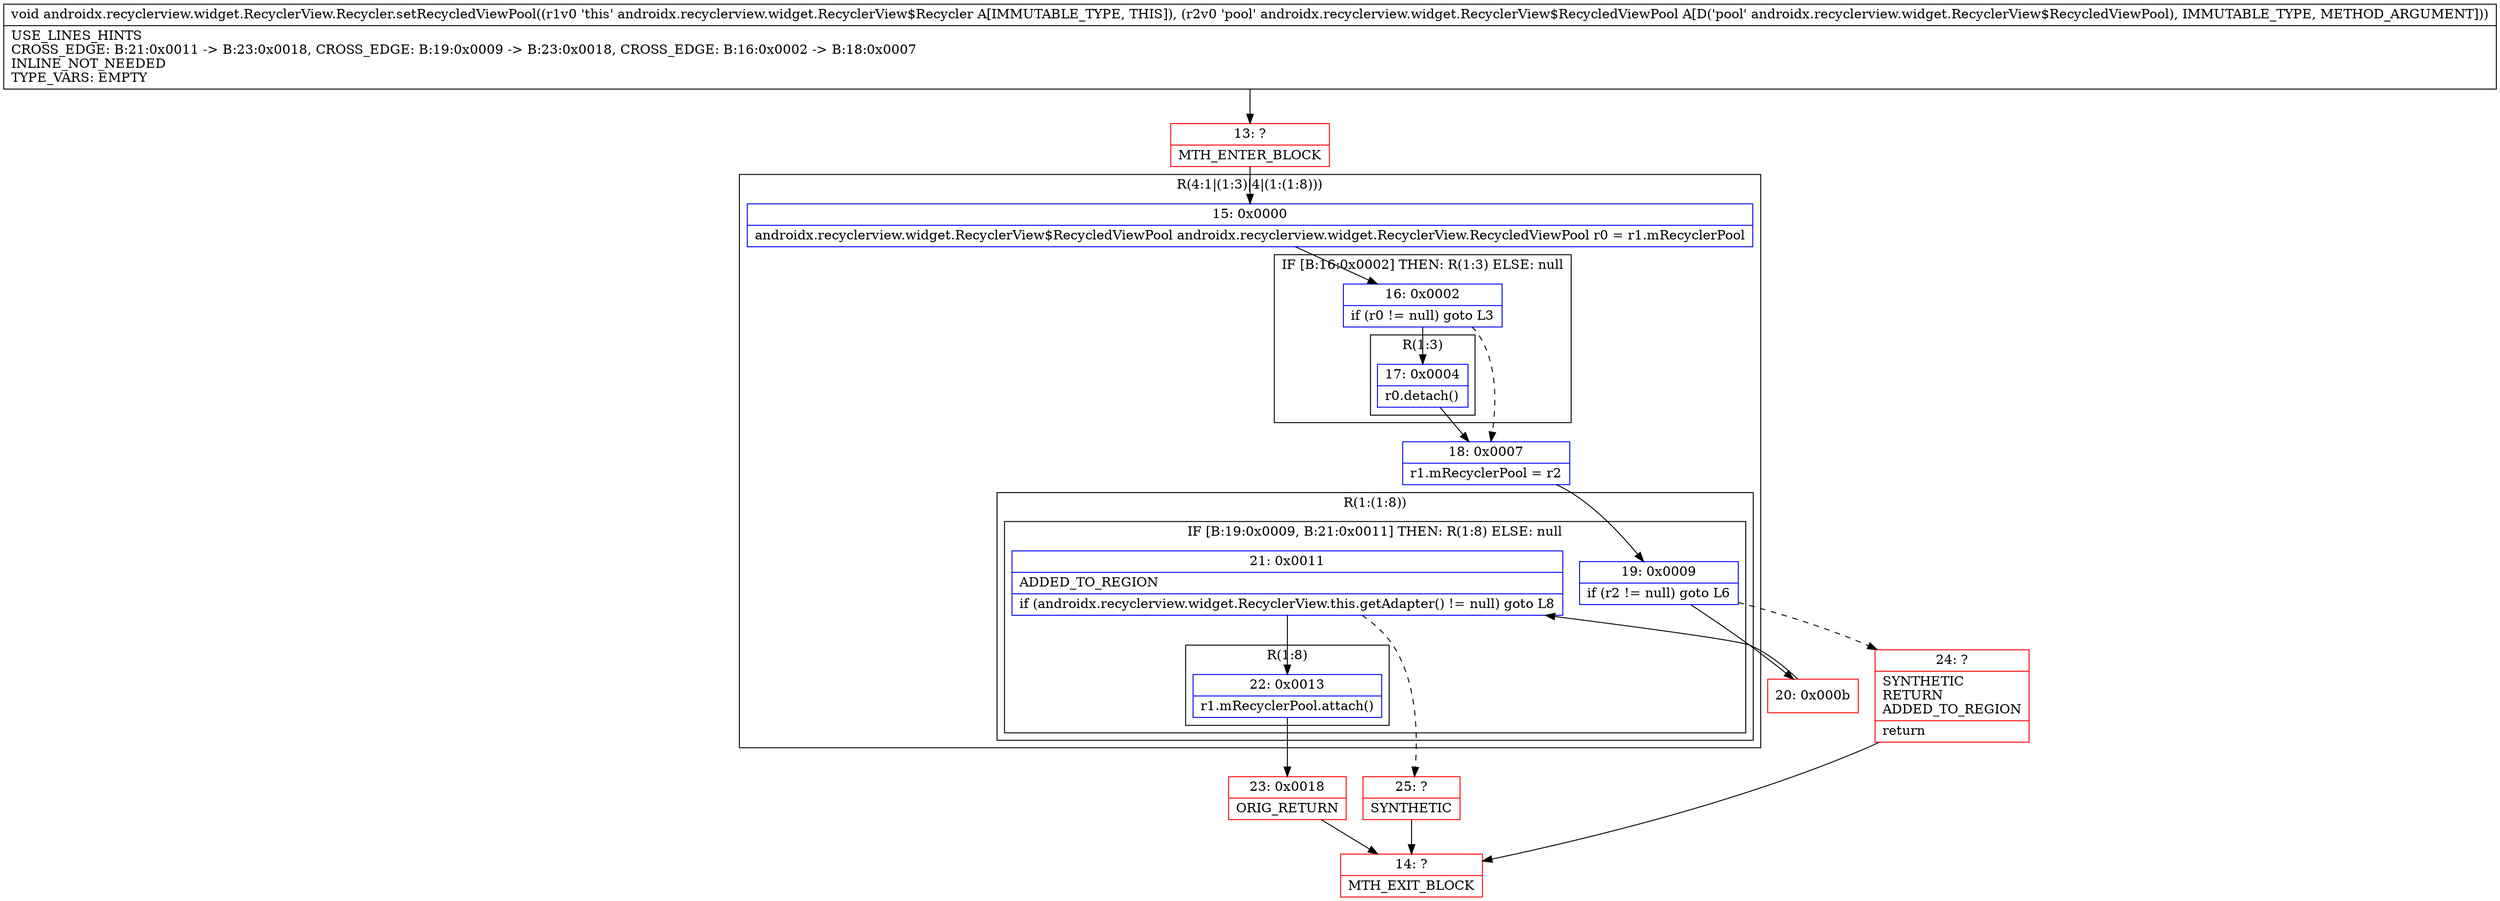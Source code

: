 digraph "CFG forandroidx.recyclerview.widget.RecyclerView.Recycler.setRecycledViewPool(Landroidx\/recyclerview\/widget\/RecyclerView$RecycledViewPool;)V" {
subgraph cluster_Region_1991518420 {
label = "R(4:1|(1:3)|4|(1:(1:8)))";
node [shape=record,color=blue];
Node_15 [shape=record,label="{15\:\ 0x0000|androidx.recyclerview.widget.RecyclerView$RecycledViewPool androidx.recyclerview.widget.RecyclerView.RecycledViewPool r0 = r1.mRecyclerPool\l}"];
subgraph cluster_IfRegion_1050281115 {
label = "IF [B:16:0x0002] THEN: R(1:3) ELSE: null";
node [shape=record,color=blue];
Node_16 [shape=record,label="{16\:\ 0x0002|if (r0 != null) goto L3\l}"];
subgraph cluster_Region_1895701399 {
label = "R(1:3)";
node [shape=record,color=blue];
Node_17 [shape=record,label="{17\:\ 0x0004|r0.detach()\l}"];
}
}
Node_18 [shape=record,label="{18\:\ 0x0007|r1.mRecyclerPool = r2\l}"];
subgraph cluster_Region_1258722415 {
label = "R(1:(1:8))";
node [shape=record,color=blue];
subgraph cluster_IfRegion_927980561 {
label = "IF [B:19:0x0009, B:21:0x0011] THEN: R(1:8) ELSE: null";
node [shape=record,color=blue];
Node_19 [shape=record,label="{19\:\ 0x0009|if (r2 != null) goto L6\l}"];
Node_21 [shape=record,label="{21\:\ 0x0011|ADDED_TO_REGION\l|if (androidx.recyclerview.widget.RecyclerView.this.getAdapter() != null) goto L8\l}"];
subgraph cluster_Region_163532835 {
label = "R(1:8)";
node [shape=record,color=blue];
Node_22 [shape=record,label="{22\:\ 0x0013|r1.mRecyclerPool.attach()\l}"];
}
}
}
}
Node_13 [shape=record,color=red,label="{13\:\ ?|MTH_ENTER_BLOCK\l}"];
Node_20 [shape=record,color=red,label="{20\:\ 0x000b}"];
Node_23 [shape=record,color=red,label="{23\:\ 0x0018|ORIG_RETURN\l}"];
Node_14 [shape=record,color=red,label="{14\:\ ?|MTH_EXIT_BLOCK\l}"];
Node_25 [shape=record,color=red,label="{25\:\ ?|SYNTHETIC\l}"];
Node_24 [shape=record,color=red,label="{24\:\ ?|SYNTHETIC\lRETURN\lADDED_TO_REGION\l|return\l}"];
MethodNode[shape=record,label="{void androidx.recyclerview.widget.RecyclerView.Recycler.setRecycledViewPool((r1v0 'this' androidx.recyclerview.widget.RecyclerView$Recycler A[IMMUTABLE_TYPE, THIS]), (r2v0 'pool' androidx.recyclerview.widget.RecyclerView$RecycledViewPool A[D('pool' androidx.recyclerview.widget.RecyclerView$RecycledViewPool), IMMUTABLE_TYPE, METHOD_ARGUMENT]))  | USE_LINES_HINTS\lCROSS_EDGE: B:21:0x0011 \-\> B:23:0x0018, CROSS_EDGE: B:19:0x0009 \-\> B:23:0x0018, CROSS_EDGE: B:16:0x0002 \-\> B:18:0x0007\lINLINE_NOT_NEEDED\lTYPE_VARS: EMPTY\l}"];
MethodNode -> Node_13;Node_15 -> Node_16;
Node_16 -> Node_17;
Node_16 -> Node_18[style=dashed];
Node_17 -> Node_18;
Node_18 -> Node_19;
Node_19 -> Node_20;
Node_19 -> Node_24[style=dashed];
Node_21 -> Node_22;
Node_21 -> Node_25[style=dashed];
Node_22 -> Node_23;
Node_13 -> Node_15;
Node_20 -> Node_21;
Node_23 -> Node_14;
Node_25 -> Node_14;
Node_24 -> Node_14;
}

